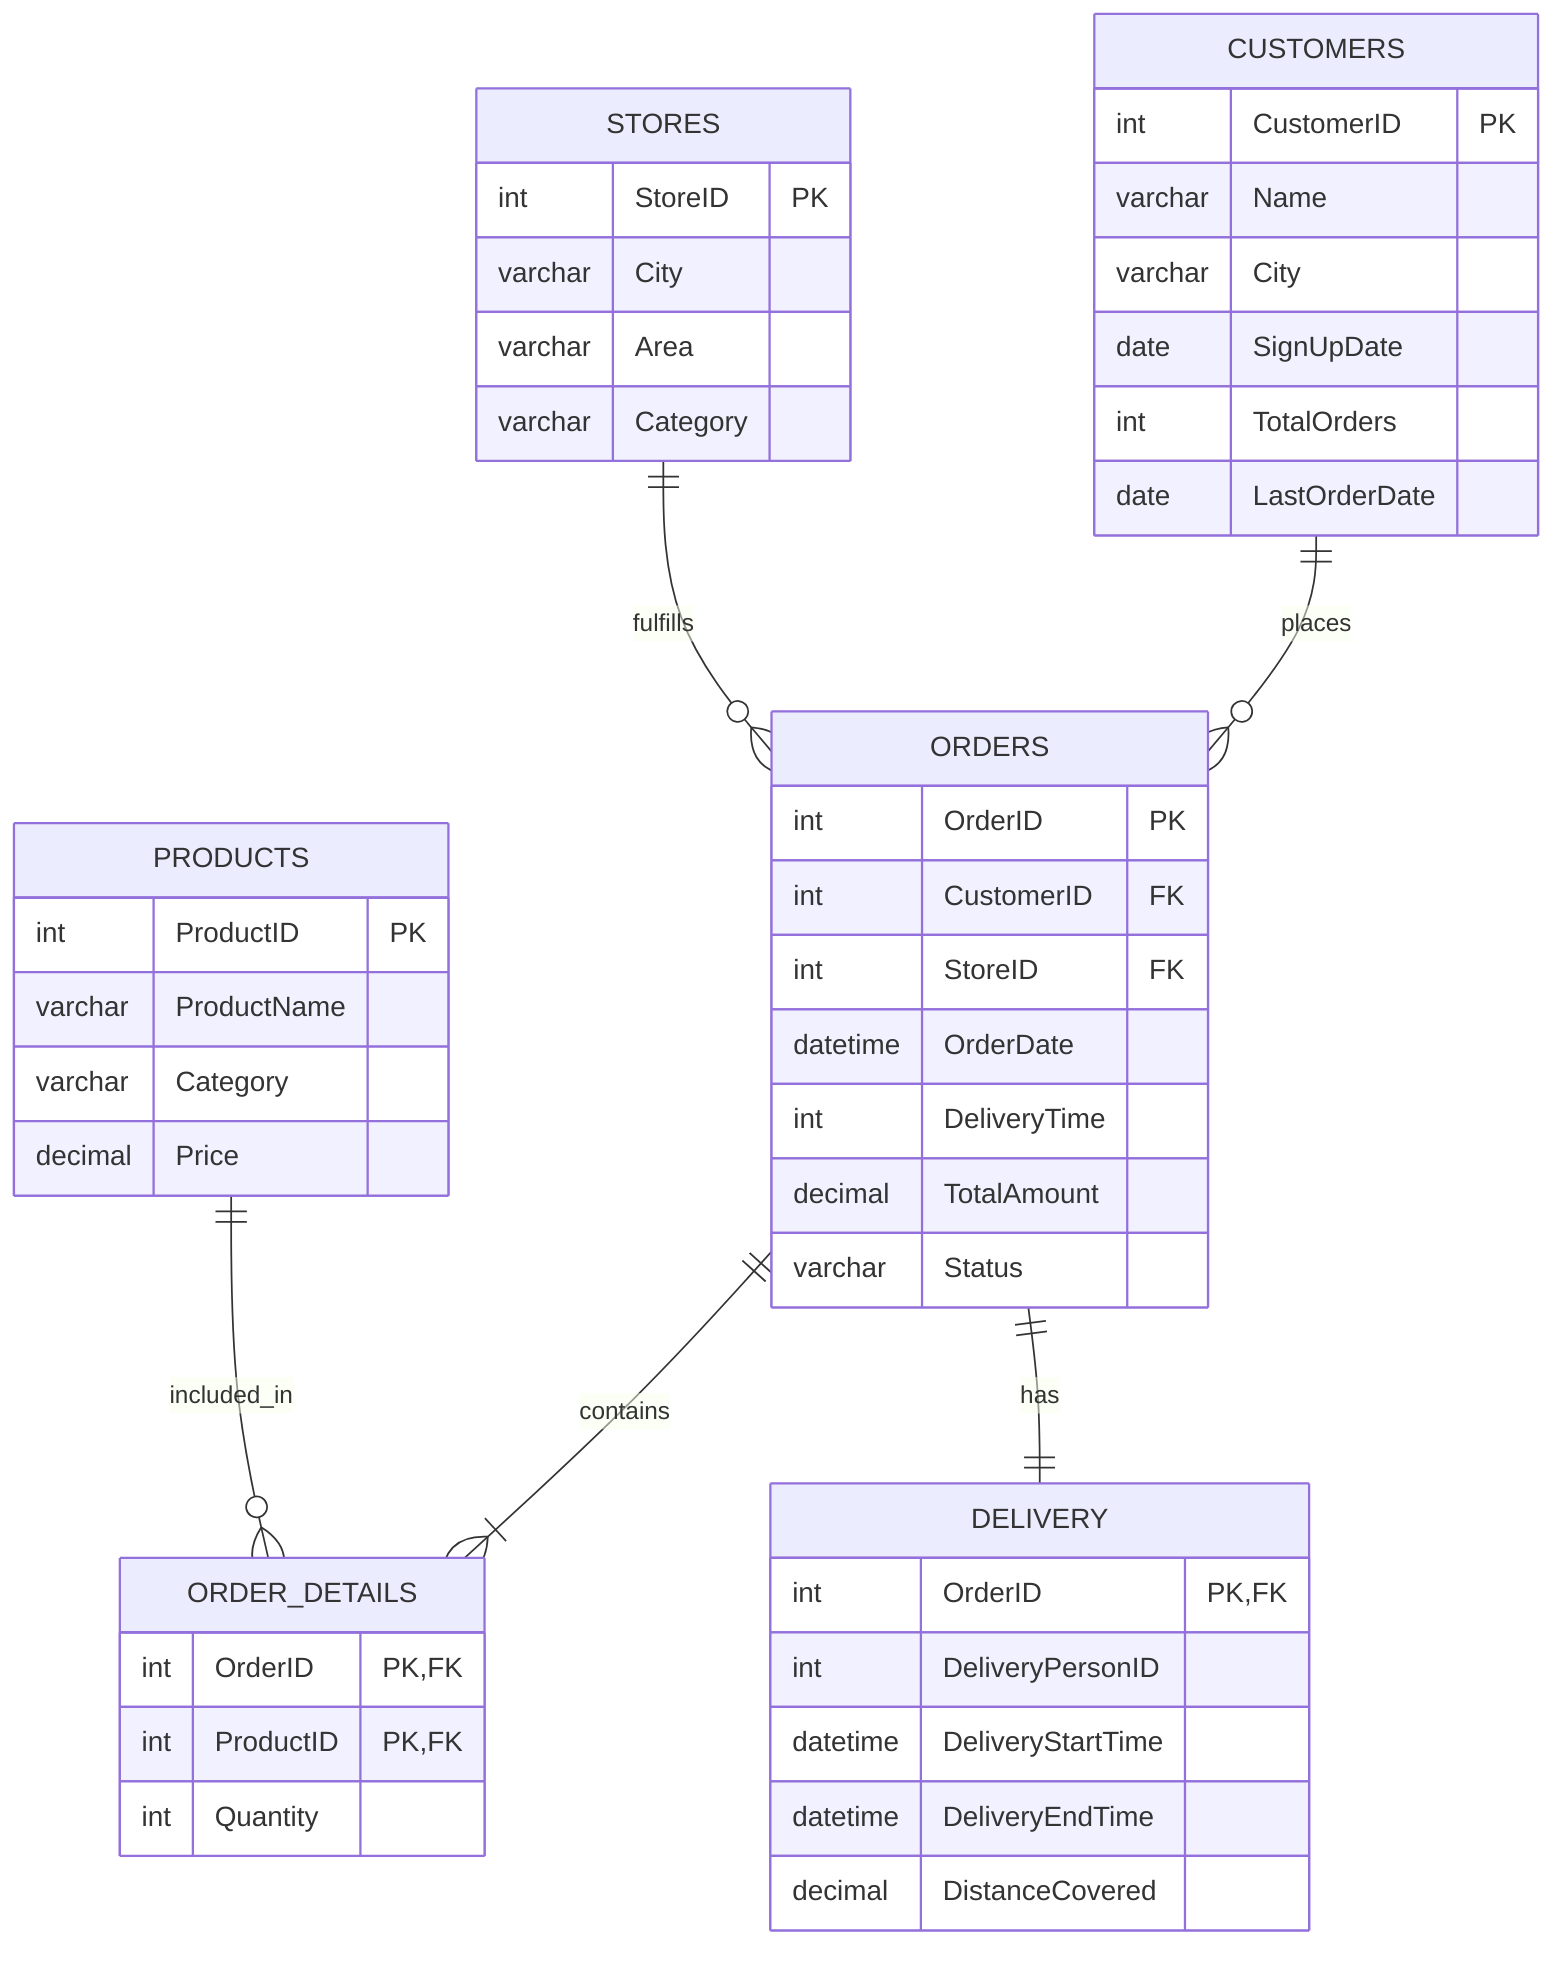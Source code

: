 erDiagram
    CUSTOMERS ||--o{ ORDERS : places
    STORES ||--o{ ORDERS : fulfills
    ORDERS ||--|{ ORDER_DETAILS : contains
    PRODUCTS ||--o{ ORDER_DETAILS : included_in
    ORDERS ||--|| DELIVERY : has

    CUSTOMERS {
        int CustomerID PK
        varchar Name
        varchar City
        date SignUpDate
        int TotalOrders
        date LastOrderDate
    }

    ORDERS {
        int OrderID PK
        int CustomerID FK
        int StoreID FK
        datetime OrderDate
        int DeliveryTime
        decimal TotalAmount
        varchar Status
    }

    STORES {
        int StoreID PK
        varchar City
        varchar Area
        varchar Category
    }

    PRODUCTS {
        int ProductID PK
        varchar ProductName
        varchar Category
        decimal Price
    }

    ORDER_DETAILS {
        int OrderID PK,FK
        int ProductID PK,FK
        int Quantity
    }

    DELIVERY {
        int OrderID PK,FK
        int DeliveryPersonID
        datetime DeliveryStartTime
        datetime DeliveryEndTime
        decimal DistanceCovered
    }